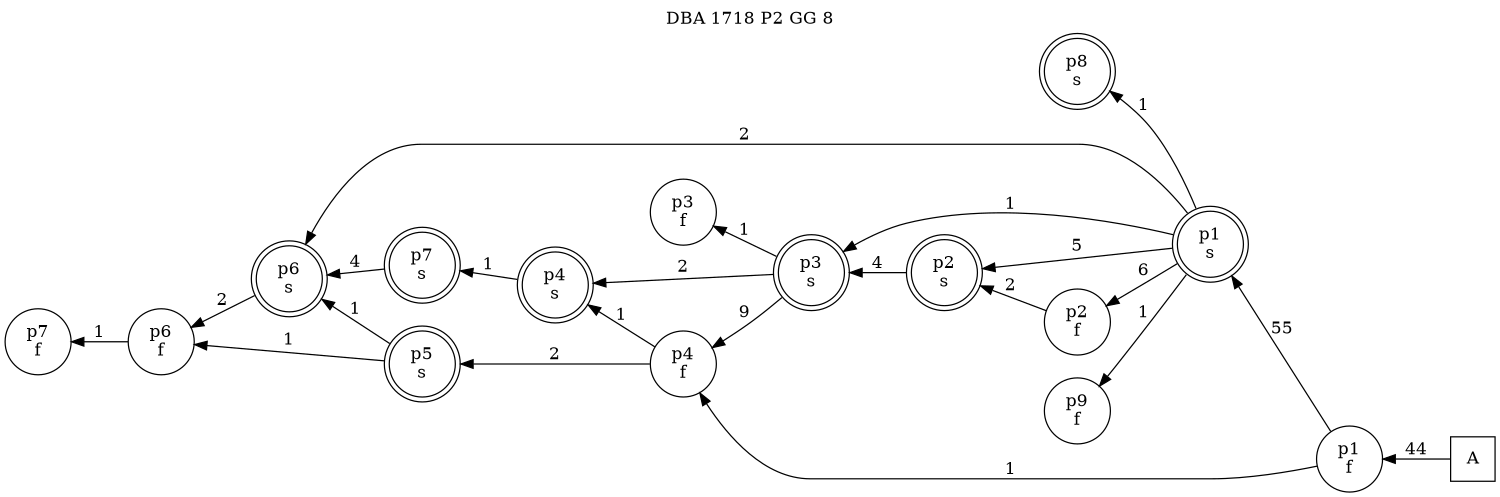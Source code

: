 digraph DBA_1718_P2_GG_8_GOOD {
labelloc="tl"
label= " DBA 1718 P2 GG 8 "
rankdir="RL";
graph [ size=" 10 , 10 !"]

"A" [shape="square" label="A"]
"p1_f" [shape="circle" label="p1
f"]
"p1_s" [shape="doublecircle" label="p1
s"]
"p2_f" [shape="circle" label="p2
f"]
"p2_s" [shape="doublecircle" label="p2
s"]
"p3_s" [shape="doublecircle" label="p3
s"]
"p4_f" [shape="circle" label="p4
f"]
"p5_s" [shape="doublecircle" label="p5
s"]
"p6_f" [shape="circle" label="p6
f"]
"p7_f" [shape="circle" label="p7
f"]
"p4_s" [shape="doublecircle" label="p4
s"]
"p7_s" [shape="doublecircle" label="p7
s"]
"p6_s" [shape="doublecircle" label="p6
s"]
"p9_f" [shape="circle" label="p9
f"]
"p3_f" [shape="circle" label="p3
f"]
"p8_s" [shape="doublecircle" label="p8
s"]
"A" -> "p1_f" [ label=44]
"p1_f" -> "p1_s" [ label=55]
"p1_f" -> "p4_f" [ label=1]
"p1_s" -> "p2_f" [ label=6]
"p1_s" -> "p2_s" [ label=5]
"p1_s" -> "p3_s" [ label=1]
"p1_s" -> "p6_s" [ label=2]
"p1_s" -> "p9_f" [ label=1]
"p1_s" -> "p8_s" [ label=1]
"p2_f" -> "p2_s" [ label=2]
"p2_s" -> "p3_s" [ label=4]
"p3_s" -> "p4_f" [ label=9]
"p3_s" -> "p4_s" [ label=2]
"p3_s" -> "p3_f" [ label=1]
"p4_f" -> "p5_s" [ label=2]
"p4_f" -> "p4_s" [ label=1]
"p5_s" -> "p6_f" [ label=1]
"p5_s" -> "p6_s" [ label=1]
"p6_f" -> "p7_f" [ label=1]
"p4_s" -> "p7_s" [ label=1]
"p7_s" -> "p6_s" [ label=4]
"p6_s" -> "p6_f" [ label=2]
}
